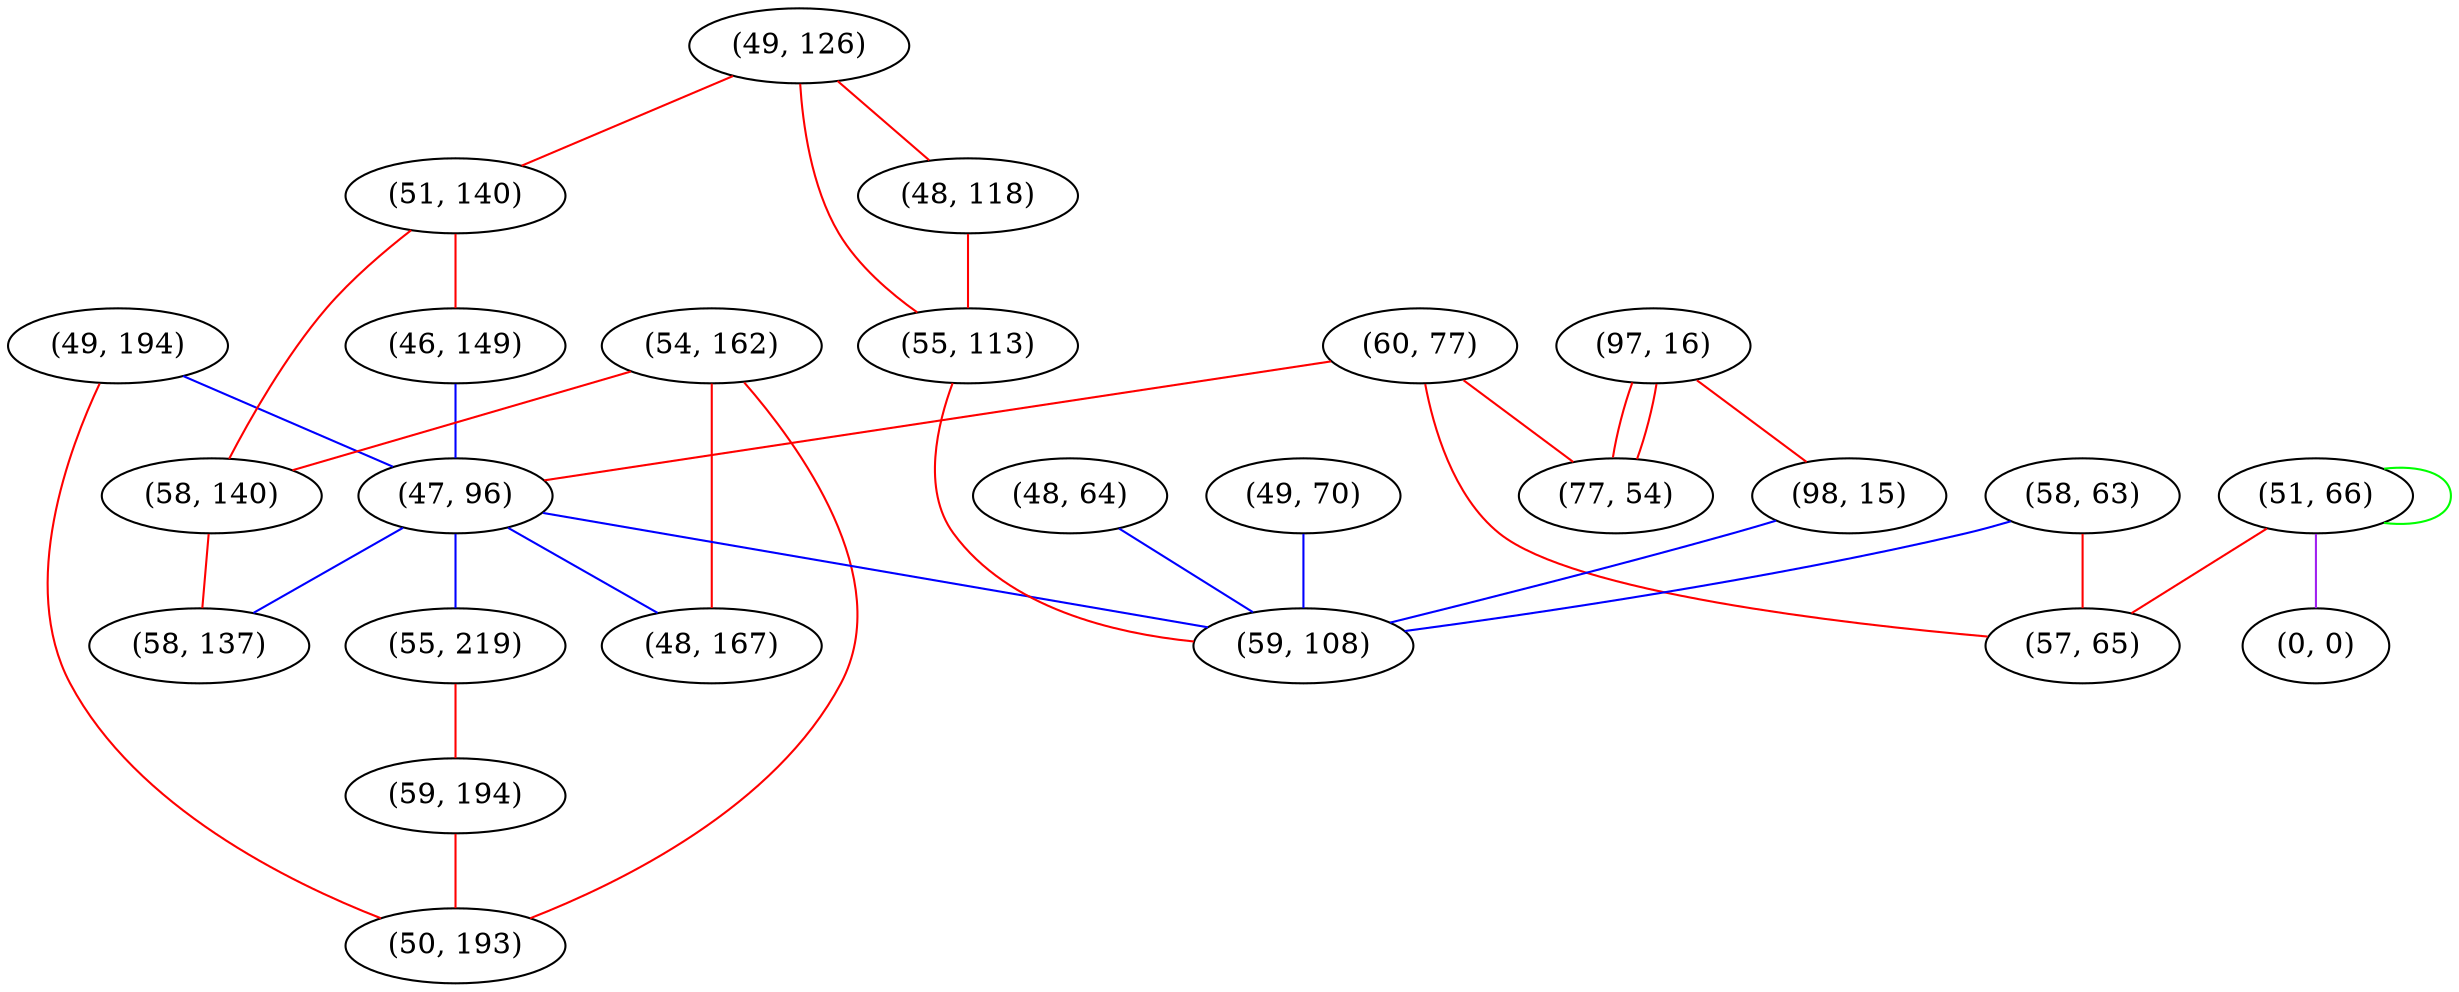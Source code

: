 graph "" {
"(49, 70)";
"(49, 126)";
"(97, 16)";
"(49, 194)";
"(51, 140)";
"(46, 149)";
"(60, 77)";
"(54, 162)";
"(47, 96)";
"(58, 63)";
"(48, 118)";
"(51, 66)";
"(48, 64)";
"(0, 0)";
"(98, 15)";
"(55, 219)";
"(58, 140)";
"(48, 167)";
"(77, 54)";
"(55, 113)";
"(59, 108)";
"(58, 137)";
"(57, 65)";
"(59, 194)";
"(50, 193)";
"(49, 70)" -- "(59, 108)"  [color=blue, key=0, weight=3];
"(49, 126)" -- "(48, 118)"  [color=red, key=0, weight=1];
"(49, 126)" -- "(51, 140)"  [color=red, key=0, weight=1];
"(49, 126)" -- "(55, 113)"  [color=red, key=0, weight=1];
"(97, 16)" -- "(77, 54)"  [color=red, key=0, weight=1];
"(97, 16)" -- "(77, 54)"  [color=red, key=1, weight=1];
"(97, 16)" -- "(98, 15)"  [color=red, key=0, weight=1];
"(49, 194)" -- "(47, 96)"  [color=blue, key=0, weight=3];
"(49, 194)" -- "(50, 193)"  [color=red, key=0, weight=1];
"(51, 140)" -- "(58, 140)"  [color=red, key=0, weight=1];
"(51, 140)" -- "(46, 149)"  [color=red, key=0, weight=1];
"(46, 149)" -- "(47, 96)"  [color=blue, key=0, weight=3];
"(60, 77)" -- "(77, 54)"  [color=red, key=0, weight=1];
"(60, 77)" -- "(47, 96)"  [color=red, key=0, weight=1];
"(60, 77)" -- "(57, 65)"  [color=red, key=0, weight=1];
"(54, 162)" -- "(50, 193)"  [color=red, key=0, weight=1];
"(54, 162)" -- "(58, 140)"  [color=red, key=0, weight=1];
"(54, 162)" -- "(48, 167)"  [color=red, key=0, weight=1];
"(47, 96)" -- "(59, 108)"  [color=blue, key=0, weight=3];
"(47, 96)" -- "(58, 137)"  [color=blue, key=0, weight=3];
"(47, 96)" -- "(55, 219)"  [color=blue, key=0, weight=3];
"(47, 96)" -- "(48, 167)"  [color=blue, key=0, weight=3];
"(58, 63)" -- "(59, 108)"  [color=blue, key=0, weight=3];
"(58, 63)" -- "(57, 65)"  [color=red, key=0, weight=1];
"(48, 118)" -- "(55, 113)"  [color=red, key=0, weight=1];
"(51, 66)" -- "(51, 66)"  [color=green, key=0, weight=2];
"(51, 66)" -- "(0, 0)"  [color=purple, key=0, weight=4];
"(51, 66)" -- "(57, 65)"  [color=red, key=0, weight=1];
"(48, 64)" -- "(59, 108)"  [color=blue, key=0, weight=3];
"(98, 15)" -- "(59, 108)"  [color=blue, key=0, weight=3];
"(55, 219)" -- "(59, 194)"  [color=red, key=0, weight=1];
"(58, 140)" -- "(58, 137)"  [color=red, key=0, weight=1];
"(55, 113)" -- "(59, 108)"  [color=red, key=0, weight=1];
"(59, 194)" -- "(50, 193)"  [color=red, key=0, weight=1];
}

